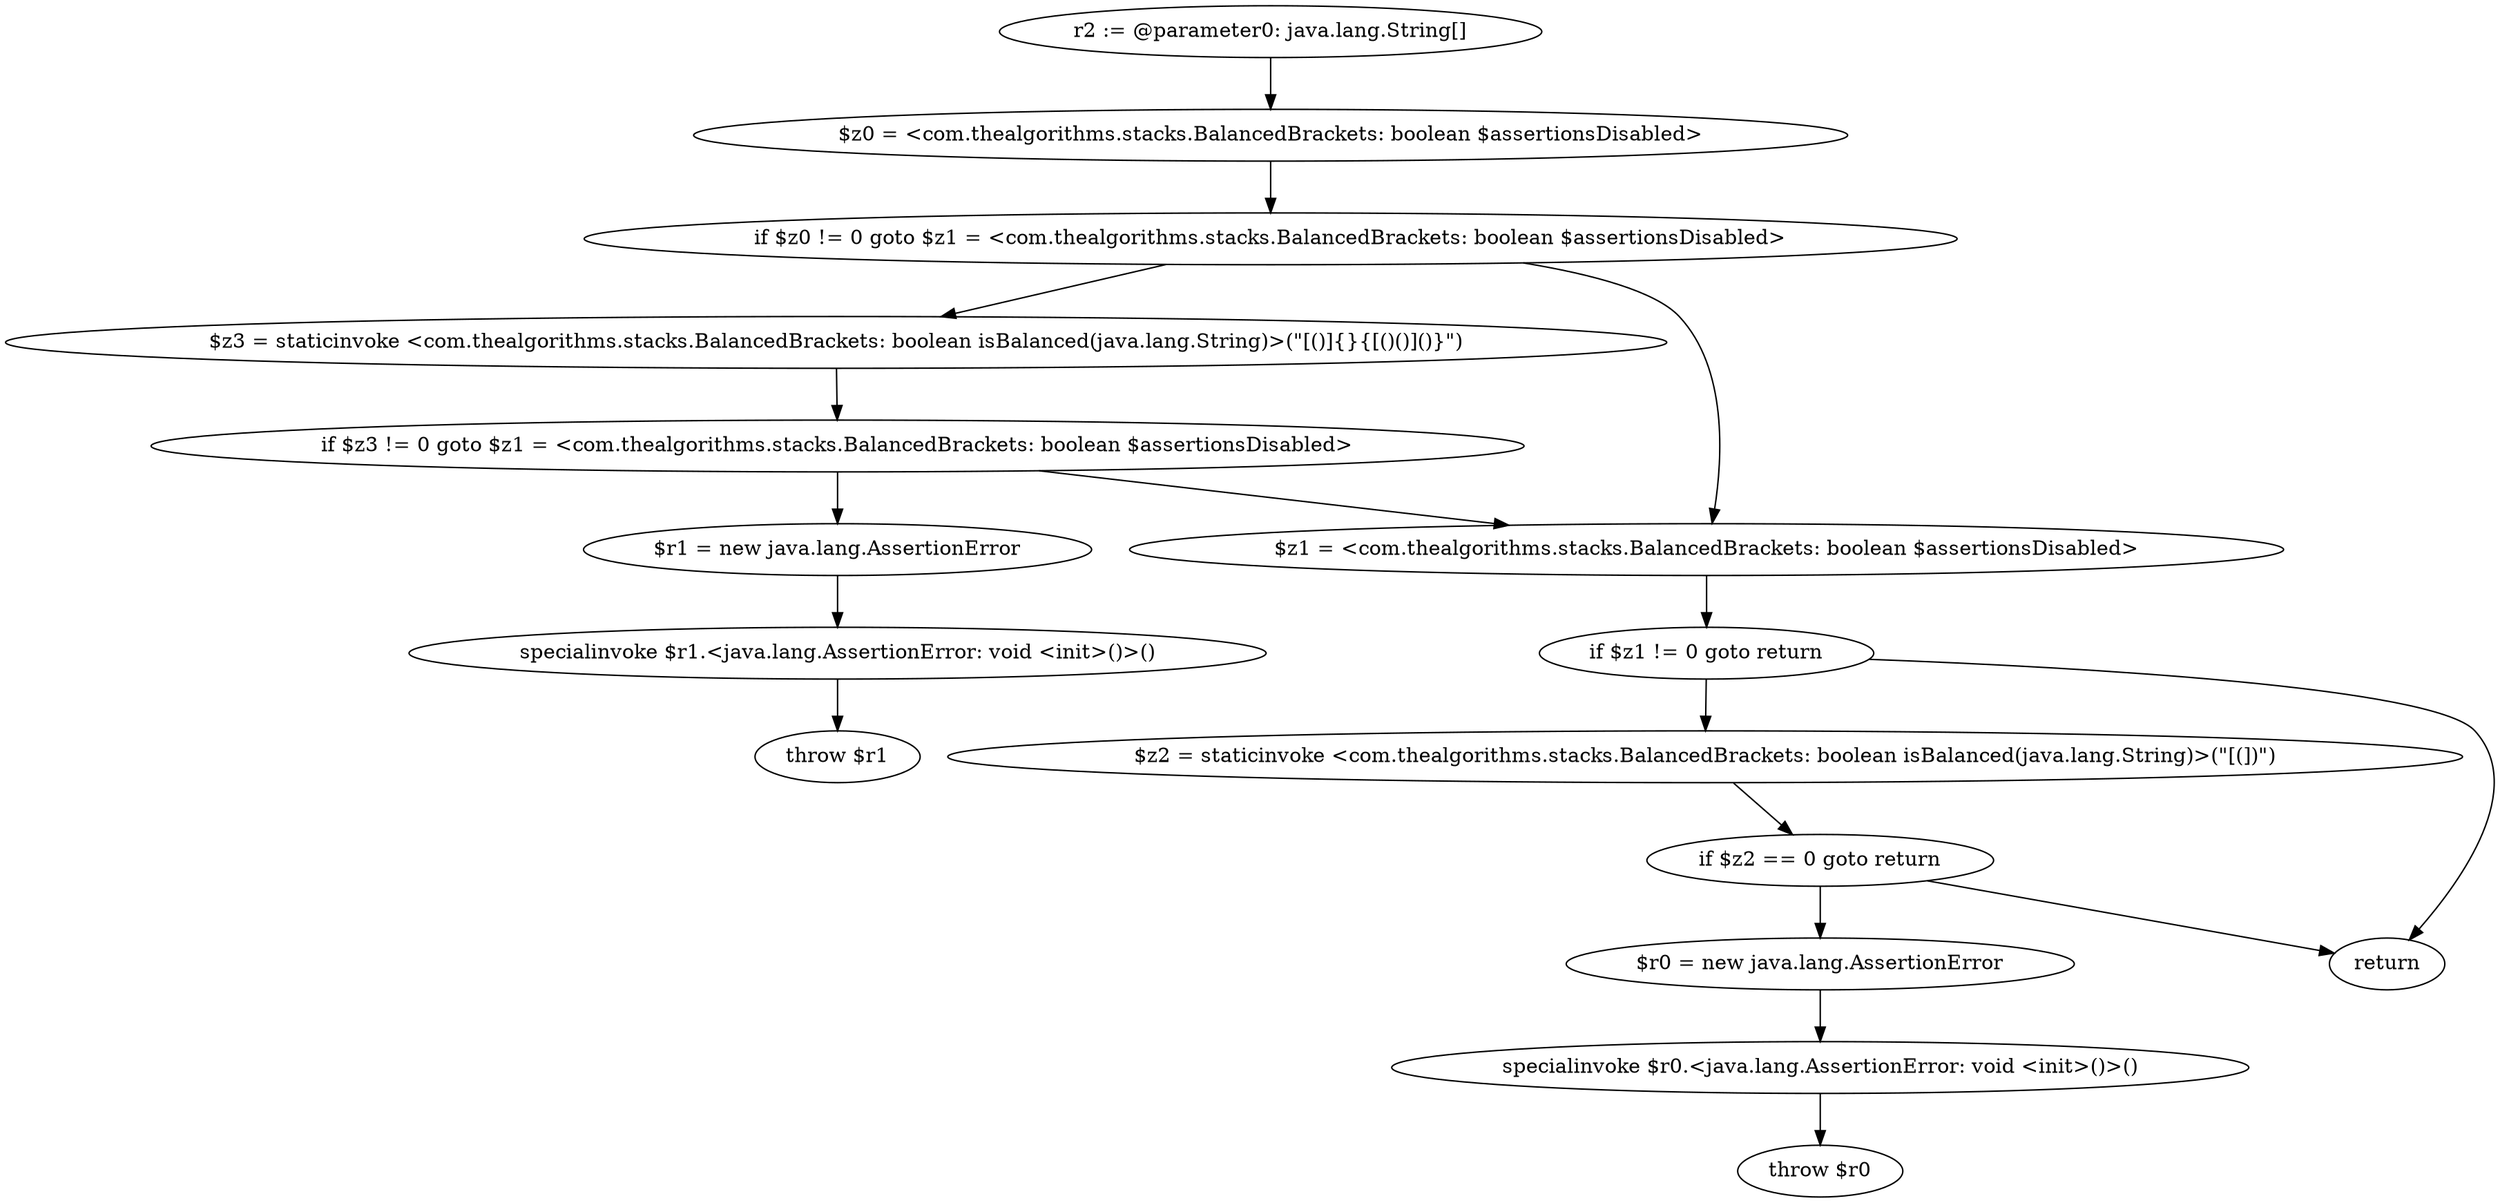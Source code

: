 digraph "unitGraph" {
    "r2 := @parameter0: java.lang.String[]"
    "$z0 = <com.thealgorithms.stacks.BalancedBrackets: boolean $assertionsDisabled>"
    "if $z0 != 0 goto $z1 = <com.thealgorithms.stacks.BalancedBrackets: boolean $assertionsDisabled>"
    "$z3 = staticinvoke <com.thealgorithms.stacks.BalancedBrackets: boolean isBalanced(java.lang.String)>(\"[()]{}{[()()]()}\")"
    "if $z3 != 0 goto $z1 = <com.thealgorithms.stacks.BalancedBrackets: boolean $assertionsDisabled>"
    "$r1 = new java.lang.AssertionError"
    "specialinvoke $r1.<java.lang.AssertionError: void <init>()>()"
    "throw $r1"
    "$z1 = <com.thealgorithms.stacks.BalancedBrackets: boolean $assertionsDisabled>"
    "if $z1 != 0 goto return"
    "$z2 = staticinvoke <com.thealgorithms.stacks.BalancedBrackets: boolean isBalanced(java.lang.String)>(\"[(])\")"
    "if $z2 == 0 goto return"
    "$r0 = new java.lang.AssertionError"
    "specialinvoke $r0.<java.lang.AssertionError: void <init>()>()"
    "throw $r0"
    "return"
    "r2 := @parameter0: java.lang.String[]"->"$z0 = <com.thealgorithms.stacks.BalancedBrackets: boolean $assertionsDisabled>";
    "$z0 = <com.thealgorithms.stacks.BalancedBrackets: boolean $assertionsDisabled>"->"if $z0 != 0 goto $z1 = <com.thealgorithms.stacks.BalancedBrackets: boolean $assertionsDisabled>";
    "if $z0 != 0 goto $z1 = <com.thealgorithms.stacks.BalancedBrackets: boolean $assertionsDisabled>"->"$z3 = staticinvoke <com.thealgorithms.stacks.BalancedBrackets: boolean isBalanced(java.lang.String)>(\"[()]{}{[()()]()}\")";
    "if $z0 != 0 goto $z1 = <com.thealgorithms.stacks.BalancedBrackets: boolean $assertionsDisabled>"->"$z1 = <com.thealgorithms.stacks.BalancedBrackets: boolean $assertionsDisabled>";
    "$z3 = staticinvoke <com.thealgorithms.stacks.BalancedBrackets: boolean isBalanced(java.lang.String)>(\"[()]{}{[()()]()}\")"->"if $z3 != 0 goto $z1 = <com.thealgorithms.stacks.BalancedBrackets: boolean $assertionsDisabled>";
    "if $z3 != 0 goto $z1 = <com.thealgorithms.stacks.BalancedBrackets: boolean $assertionsDisabled>"->"$r1 = new java.lang.AssertionError";
    "if $z3 != 0 goto $z1 = <com.thealgorithms.stacks.BalancedBrackets: boolean $assertionsDisabled>"->"$z1 = <com.thealgorithms.stacks.BalancedBrackets: boolean $assertionsDisabled>";
    "$r1 = new java.lang.AssertionError"->"specialinvoke $r1.<java.lang.AssertionError: void <init>()>()";
    "specialinvoke $r1.<java.lang.AssertionError: void <init>()>()"->"throw $r1";
    "$z1 = <com.thealgorithms.stacks.BalancedBrackets: boolean $assertionsDisabled>"->"if $z1 != 0 goto return";
    "if $z1 != 0 goto return"->"$z2 = staticinvoke <com.thealgorithms.stacks.BalancedBrackets: boolean isBalanced(java.lang.String)>(\"[(])\")";
    "if $z1 != 0 goto return"->"return";
    "$z2 = staticinvoke <com.thealgorithms.stacks.BalancedBrackets: boolean isBalanced(java.lang.String)>(\"[(])\")"->"if $z2 == 0 goto return";
    "if $z2 == 0 goto return"->"$r0 = new java.lang.AssertionError";
    "if $z2 == 0 goto return"->"return";
    "$r0 = new java.lang.AssertionError"->"specialinvoke $r0.<java.lang.AssertionError: void <init>()>()";
    "specialinvoke $r0.<java.lang.AssertionError: void <init>()>()"->"throw $r0";
}

